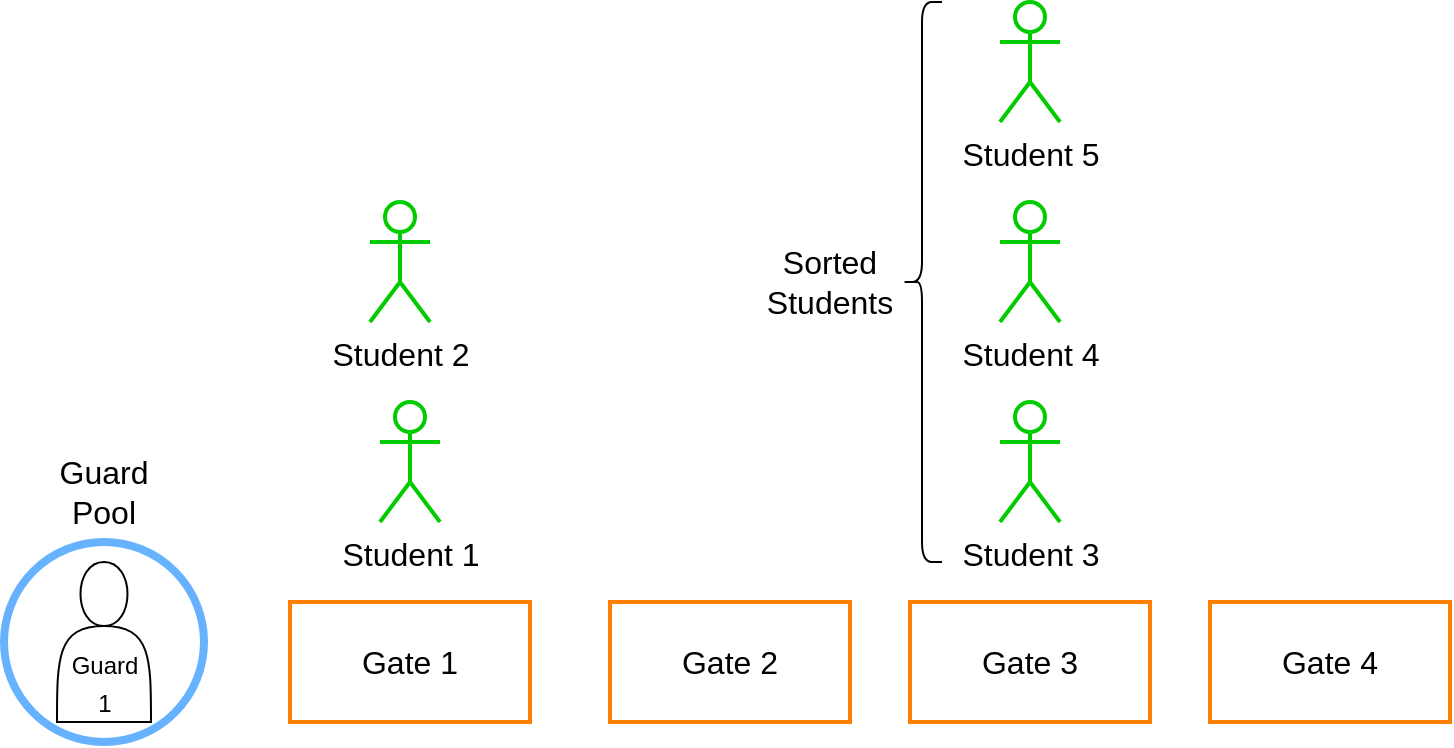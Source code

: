 <mxfile version="15.4.0" type="device"><diagram id="vmMMtQ9SnushODk6ooYB" name="Page-1"><mxGraphModel dx="1278" dy="948" grid="1" gridSize="10" guides="1" tooltips="1" connect="1" arrows="1" fold="1" page="1" pageScale="1" pageWidth="827" pageHeight="1169" math="0" shadow="0"><root><mxCell id="0"/><mxCell id="1" parent="0"/><mxCell id="SWYQK570dlp48vfJS17L-35" value="Gate 1" style="rounded=0;whiteSpace=wrap;html=1;fontSize=16;strokeWidth=2;strokeColor=#FF8000;" vertex="1" parent="1"><mxGeometry x="160" y="420" width="120" height="60" as="geometry"/></mxCell><mxCell id="SWYQK570dlp48vfJS17L-36" value="Gate 2" style="rounded=0;whiteSpace=wrap;html=1;fontSize=16;strokeWidth=2;strokeColor=#FF8000;" vertex="1" parent="1"><mxGeometry x="320" y="420" width="120" height="60" as="geometry"/></mxCell><mxCell id="SWYQK570dlp48vfJS17L-37" value="Gate 3" style="rounded=0;whiteSpace=wrap;html=1;fontSize=16;strokeWidth=2;strokeColor=#FF8000;" vertex="1" parent="1"><mxGeometry x="470" y="420" width="120" height="60" as="geometry"/></mxCell><mxCell id="SWYQK570dlp48vfJS17L-38" value="Gate 4" style="rounded=0;whiteSpace=wrap;html=1;fontSize=16;strokeWidth=2;strokeColor=#FF8000;" vertex="1" parent="1"><mxGeometry x="620" y="420" width="120" height="60" as="geometry"/></mxCell><mxCell id="SWYQK570dlp48vfJS17L-39" value="&lt;font style=&quot;font-size: 12px&quot;&gt;&lt;br&gt;&lt;br&gt;Guard&lt;br&gt;1&lt;/font&gt;" style="shape=actor;whiteSpace=wrap;html=1;fontSize=16;" vertex="1" parent="1"><mxGeometry x="43.5" y="400" width="47" height="80" as="geometry"/></mxCell><mxCell id="SWYQK570dlp48vfJS17L-41" value="Student 1" style="shape=umlActor;verticalLabelPosition=bottom;verticalAlign=top;html=1;outlineConnect=0;fontSize=16;strokeColor=#00CC00;strokeWidth=2;" vertex="1" parent="1"><mxGeometry x="205" y="320" width="30" height="60" as="geometry"/></mxCell><mxCell id="SWYQK570dlp48vfJS17L-42" value="Student 2" style="shape=umlActor;verticalLabelPosition=bottom;verticalAlign=top;html=1;outlineConnect=0;fontSize=16;strokeColor=#00CC00;strokeWidth=2;" vertex="1" parent="1"><mxGeometry x="200" y="220" width="30" height="60" as="geometry"/></mxCell><mxCell id="SWYQK570dlp48vfJS17L-43" value="Student 3" style="shape=umlActor;verticalLabelPosition=bottom;verticalAlign=top;html=1;outlineConnect=0;fontSize=16;strokeColor=#00CC00;strokeWidth=2;" vertex="1" parent="1"><mxGeometry x="515" y="320" width="30" height="60" as="geometry"/></mxCell><mxCell id="SWYQK570dlp48vfJS17L-44" value="Student 4" style="shape=umlActor;verticalLabelPosition=bottom;verticalAlign=top;html=1;outlineConnect=0;fontSize=16;strokeColor=#00CC00;strokeWidth=2;" vertex="1" parent="1"><mxGeometry x="515" y="220" width="30" height="60" as="geometry"/></mxCell><mxCell id="SWYQK570dlp48vfJS17L-45" value="Student 5" style="shape=umlActor;verticalLabelPosition=bottom;verticalAlign=top;html=1;outlineConnect=0;fontSize=16;strokeColor=#00CC00;strokeWidth=2;" vertex="1" parent="1"><mxGeometry x="515" y="120" width="30" height="60" as="geometry"/></mxCell><mxCell id="SWYQK570dlp48vfJS17L-46" value="" style="shape=curlyBracket;whiteSpace=wrap;html=1;rounded=1;fontSize=16;" vertex="1" parent="1"><mxGeometry x="466" y="120" width="20" height="280" as="geometry"/></mxCell><mxCell id="SWYQK570dlp48vfJS17L-47" value="Sorted Students" style="text;html=1;strokeColor=none;fillColor=none;align=center;verticalAlign=middle;whiteSpace=wrap;rounded=0;fontSize=16;" vertex="1" parent="1"><mxGeometry x="400" y="245" width="60" height="30" as="geometry"/></mxCell><mxCell id="SWYQK570dlp48vfJS17L-48" value="" style="ellipse;whiteSpace=wrap;html=1;aspect=fixed;fillColor=none;fontSize=16;strokeColor=#66B2FF;strokeWidth=4;" vertex="1" parent="1"><mxGeometry x="17" y="390" width="100" height="100" as="geometry"/></mxCell><mxCell id="SWYQK570dlp48vfJS17L-50" value="Guard Pool" style="text;html=1;strokeColor=none;fillColor=none;align=center;verticalAlign=middle;whiteSpace=wrap;rounded=0;fontSize=16;" vertex="1" parent="1"><mxGeometry x="27" y="350" width="80" height="30" as="geometry"/></mxCell></root></mxGraphModel></diagram></mxfile>